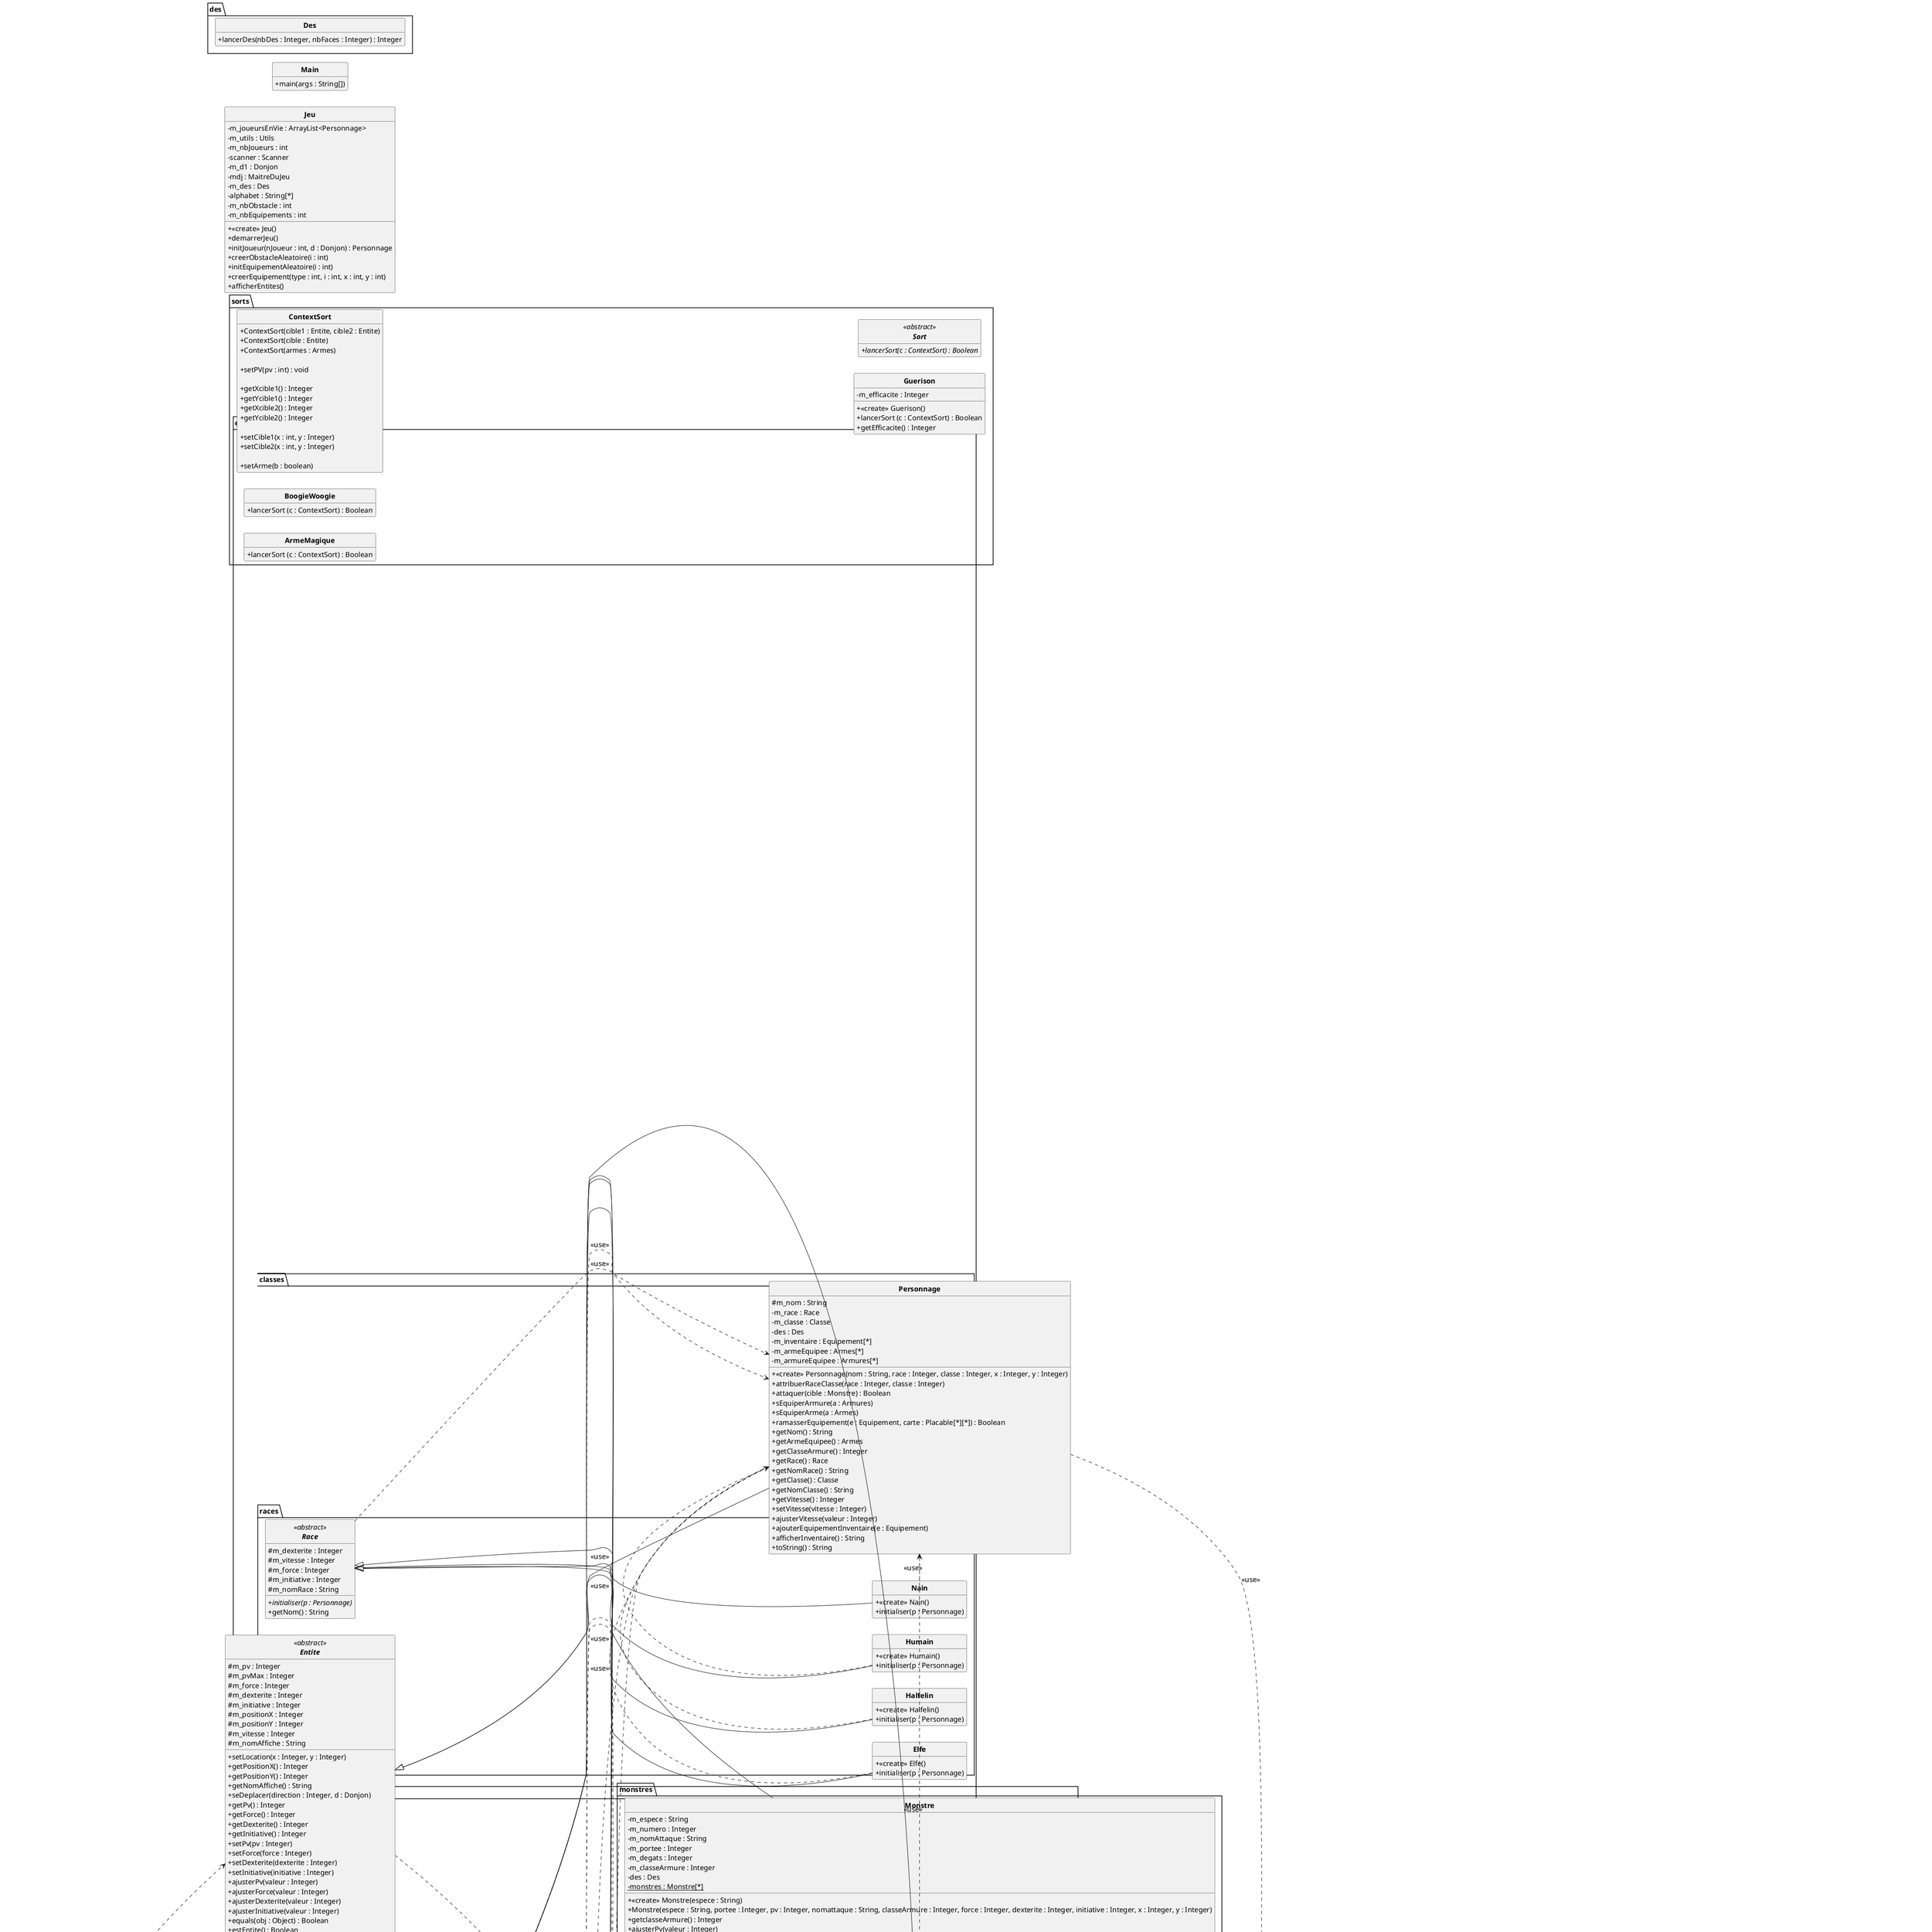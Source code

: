 @startuml
skinparam classAttributeIconSize 0
skinparam classFontStyle Bold
skinparam defaultFontSize 15
skinparam style strictuml
hide empty members
left to right direction

package des {
    class Des {
        + lancerDes(nbDes : Integer, nbFaces : Integer) : Integer
    }
}

package donjons {
    class Donjon {
        - m_alphabet : String[*]
        - m_carte : Placable[*][*]
        - m_hauteur : Integer
        - m_largeur : Integer
        - m_casevide : CaseVide
        - m_listeMonstre : Monstre[*]
        
        + <<create>> Donjon()
        + Donjon(hauteur : Integer, largeur : Integer)
        + afficherDonjon()
        + positionnerEmplacementVide(x : Integer, y : Integer)
        + decalerADroite(l : Placable[*])
        + decalerAGauche(l : Placable[*])
        + positionnerElementCarte(p : Placable) : Boolean
        + getCarte() : Placable[*][*]
        + getHauteur() : Integer
        + getLargeur() : Integer
        + getLettreMax() : String
        + separer()
        + getListeMonstre() : Monstre[*]
    }
}

package maitredujeu {
    class MaitreDuJeu {
        + <<create>> MaitreDuJeu()
        + creerDonjon(d : Donjon, longueur : Integer, largeur : Integer)
        + positionnerObstacle(d : Donjon, o : Obstacle) : Boolean
        + positionnerEntite(d : Donjon, e : Entite) : Boolean
        + positionnerEquipement(d : Donjon, e : Equipement) : Boolean
    }
}

package exception{
    class ArmureException <<exception>>
    {
        +<<create>> ArmureException()
    }
    
    class CaseTropLointaineException <<exception>>
    {
        +<<create>> CaseTropLointaineException()
    }
    
    class PorteeException <<exception>>
    {
        +<<create>> PorteeException()
    }
}


package sorts{
    class ArmeMagique
    {
        +lancerSort (c : ContextSort) : Boolean
    }
    class BoogieWoogie
    {
        +lancerSort (c : ContextSort) : Boolean
    }
    class ContextSort
    {
        + ContextSort(cible1 : Entite, cible2 : Entite)
        + ContextSort(cible : Entite)
        + ContextSort(armes : Armes)
        
        + setPV(pv : int) : void
        
        + getXcible1() : Integer
        + getYcible1() : Integer
        + getXcible2() : Integer
        + getYcible2() : Integer
        
        + setCible1(x : int, y : Integer)
        + setCible2(x : int, y : Integer)
        
        + setArme(b : boolean)
        
    }
    class Guerison
    {
        -m_efficacite : Integer
        
        +<<create>> Guerison()
        +lancerSort (c : ContextSort) : Boolean
        +getEfficacite() : Integer
    }
    abstract class Sort <<abstract>>
    {
        +{abstract} lancerSort(c : ContextSort) : Boolean
    }
}

package placable
{
    interface Placable <<interface>>
    {
        + {abstract}setLocation(x : Integer, y : Integer)
        + {abstract}getPositionX() : Integer
        + {abstract}getPositionY() : Integer
        + {abstract}getNomAffiche() : String
        + estObstacle() : Boolean
        + estEntite() : Boolean
        + estEquipement() : Boolean
        + estCaseVide() : Boolean
    }
    
    class CaseVide implements placable.Placable
    {
        - m_positionX : Integer
        - m_positionY : Integer
        - m_nomAffiche : String
        - des : Des
        
        + <<create>> CaseVide(x : Integer, y : Integer)
        + setLocation(x : Integer, y : Integer)
        + getNomAffiche() : String
        + getPositionX() : Integer
        + getPositionY() : Integer
        + estCaseVide() : Boolean
    }
    
    package entites
    {
        
        abstract class Entite <<abstract>> implements placable.Placable
        {
            # m_pv : Integer
            # m_pvMax : Integer
            # m_force : Integer
            # m_dexterite : Integer
            # m_initiative : Integer
            # m_positionX : Integer
            # m_positionY : Integer
            # m_vitesse : Integer
            # m_nomAffiche : String
            
            + setLocation(x : Integer, y : Integer)
            + getPositionX() : Integer
            + getPositionY() : Integer
            + getNomAffiche() : String
            + seDeplacer(direction : Integer, d : Donjon)
            + getPv() : Integer
            + getForce() : Integer
            + getDexterite() : Integer
            + getInitiative() : Integer
            + setPv(pv : Integer)
            + setForce(force : Integer)
            + setDexterite(dexterite : Integer)
            + setInitiative(initiative : Integer)
            + ajusterPv(valeur : Integer)
            + ajusterForce(valeur : Integer)
            + ajusterDexterite(valeur : Integer)
            + ajusterInitiative(valeur : Integer)
            + equals(obj : Object) : Boolean
            + estEntite() : Boolean
            + {static} contientObstacle(liste : Placable[*]) : Boolean
            + {static} contientEquipement(liste : Placable[*]) : Boolean
        }
        
        package monstres
        {
            
            class Monstre extends placable.entites.Entite
            {
                - m_espece : String
                - m_numero : Integer
                - m_nomAttaque : String
                - m_portee : Integer
                - m_degats : Integer
                - m_classeArmure : Integer
                - des : Des
                - {static} monstres : Monstre[*]
                
                + <<create>> Monstre(espece : String)
                + Monstre(espece : String, portee : Integer, pv : Integer, nomattaque : String, classeArmure : Integer, force : Integer, dexterite : Integer, initiative : Integer, x : Integer, y : Integer)
                + getclasseArmure() : Integer
                + ajusterPv(valeur : Integer)
                + attaquer(cible : Personnage, carte : String[*][*]) : Boolean
                + getEspece() : String
            }
            
        }
        
        package personnages
        {
            class Personnage extends placable.entites.Entite
            {
                # m_nom : String
                - m_race : Race
                - m_classe : Classe
                - des : Des
                - m_inventaire : Equipement[*]
                - m_armeEquipee : Armes[*]
                - m_armureEquipee : Armures[*]
                
                + <<create>> Personnage(nom : String, race : Integer, classe : Integer, x : Integer, y : Integer)
                + attribuerRaceClasse(race : Integer, classe : Integer)
                + attaquer(cible : Monstre) : Boolean
                + sEquiperArmure(a : Armures)
                + sEquiperArme(a : Armes)
                + ramasserEquipement(e : Equipement, carte : Placable[*][*]) : Boolean
                + getNom() : String
                + getArmeEquipee() : Armes
                + getClasseArmure() : Integer
                + getRace() : Race
                + getNomRace() : String
                + getClasse() : Classe
                + getNomClasse() : String
                + getVitesse() : Integer
                + setVitesse(vitesse : Integer)
                + ajusterVitesse(valeur : Integer)
                + ajouterEquipementInventaire(e : Equipement)
                + afficherInventaire() : String
                + toString() : String
            }

            package enums
            {
                enum TypeClasse <<enumerate>>
                {
                    CLERC
                    GUERRIER
                    MAGICIEN
                    ROUBLARD
                }
                enum TypeRace <<enumerate>>
                {
                    HALFELIN
                    ELFE
                    HUMAIN
                    NAIN
                }
            }
            
            package classes
            {
                
                abstract class Classe <<abstract>>
                {
                    # m_nomClasse : String
                    # m_pv : Integer
                    
                    + {abstract} initialiser(p : Personnage)
                    + getNom() : String
                }
                
                class Clerc extends placable.entites.personnages.classes.Classe
                {
                    + <<create>> Clerc()
                    + initialiser(p : Personnage)
                }
                
                class Guerrier extends placable.entites.personnages.classes.Classe
                {
                    + <<create>> Guerrier()
                    + initialiser(p : Personnage)
                }
                
                class Magicien extends placable.entites.personnages.classes.Classe
                {
                    + <<create>> Magicien()
                    + initialiser(p : Personnage)
                }
                
                class Roublard extends placable.entites.personnages.classes.Classe
                {
                    + <<create>> Roublard()
                    + initialiser(p : Personnage)
                }
            }
            
            package races
            {
                
                abstract class Race <<abstract>>
                {
                    # m_dexterite : Integer
                    # m_vitesse : Integer
                    # m_force : Integer
                    # m_initiative : Integer
                    # m_nomRace : String
                    
                    + {abstract} initialiser(p : Personnage)
                    + getNom() : String
                }
                
                class Nain extends placable.entites.personnages.races.Race
                {
                    + <<create>> Nain()
                    + initialiser(p : Personnage)
                }
                
                class Humain extends placable.entites.personnages.races.Race
                {
                    + <<create>> Humain()
                    + initialiser(p : Personnage)
                }
                
                class Elfe extends placable.entites.personnages.races.Race
                {
                    + <<create>> Elfe()
                    + initialiser(p : Personnage)
                }
                
                class Halfelin extends placable.entites.personnages.races.Race
                {
                    + <<create>> Halfelin()
                    + initialiser(p : Personnage)
                }
            }
        }
    }
    package equipements
    {
        abstract class Equipement <<abstract>> implements placable.Placable
        {
            # m_nom : String
            # m_positionX : Integer
            # m_positionY : Integer
            # m_nomAffiche : String
            
            + <<create>> Equipement()
            + setLocation(x : Integer, y : Integer)
            + getNomEquipement() : String
            + getNomAffiche() : String
            + getPositionX() : Integer
            + getPositionY() : Integer
            + estEquipement() : Boolean
        }
        
        package armes
        {
            abstract class Armes <<abstract>> extends placable.equipements.Equipement
            {
                # m_degats : Integer
                # m_portee : Integer
                # des : Des
                # m_changeStat : Boolean
                
                + <<create>> Armes(portee : Integer)
                + <<create>> Armes(portee : Integer, x : Integer, y : Integer)
                + getPortee() : Integer
                + {abstract} determinerDegat()
                + getDegats() : Integer
                + getChangeStat() : Boolean
            }
            
            abstract class CAC <<abstract>> extends placable.equipements.armes.Armes
            {
                + <<create>> CAC()
                + <<create>> CAC(x : Integer, y : Integer)
            }
            
            abstract class Distance <<abstract>> extends placable.equipements.armes.Armes
            {
                + <<create>> Distance(portee : Integer)
                + <<create>> Distance(portee : Integer, x : Integer, y : Integer)
            }
            
            abstract class Guerre <<abstract>> extends placable.equipements.armes.CAC
            {
                + <<create>> Guerre()
                + <<create>> Guerre(x : Integer, y : Integer)
                + determinerDegat()
            }
            
            abstract class Courantes <<abstract>> extends placable.equipements.armes.CAC
            {
                + <<create>> Courantes()
                + <<create>> Courantes(x : Integer, y : Integer)
                + determinerDegat()
            }
            
            class Arbalete extends placable.equipements.armes.Distance
            {
                + <<create>> Arbalete()
                + <<create>> Arbalete(x : Integer, y : Integer)
                + determinerDegat()
            }
            
            class Arc extends placable.equipements.armes.Distance
            {
                + <<create>> Arc()
                + <<create>> Arc(x : Integer, y : Integer)
                + determinerDegat()
            }
            
            class Baton extends placable.equipements.armes.Courantes
            {
                + <<create>> Baton()
                + <<create>> Baton(x : Integer, y : Integer)
            }
            
            class EpeeLongue extends placable.equipements.armes.Guerre
            {
                + <<create>> EpeeLongue()
                + <<create>> EpeeLongue(x : Integer, y : Integer)
            }
            
            class EpeeDeuxMain extends placable.equipements.armes.Guerre
            {
                + <<create>> EpeeDeuxMain()
                + <<create>> EpeeDeuxMain(x : Integer, y : Integer)
                + determinerDegat()
            }
            
            class Fronde extends placable.equipements.armes.Distance
            {
                + <<create>> Fronde()
                + <<create>> Fronde(x : Integer, y : Integer)
                + determinerDegat()
            }
            
            class Masse extends placable.equipements.armes.Courantes
            {
                + <<create>> Masse()
                + <<create>> Masse(x : Integer, y : Integer)
            }
            
            class Rapiere extends placable.equipements.armes.Guerre
            {
                + <<create>> Rapiere()
                + <<create>> Rapiere(x : Integer, y : Integer)
            }
        }
        
        package armures
        {
            abstract class Armures <<abstract>> extends placable.equipements.Equipement
            {
                # m_classe : Integer
                # m_changeStat : Boolean
                # des : Des
                
                + <<create>> Armures(classe : Integer)
                + <<create>> Armures(classe : Integer, x : Integer, y : Integer)
                + getClasseArmure() : Integer
                + getChangeStat() : Boolean
            }
            
            abstract class Lourdes <<abstract>> extends placable.equipements.armures.Armures
            {
                + <<create>> Lourdes(classe : Integer)
                + <<create>> Lourdes(classe : Integer, x : Integer, y : Integer)
            }
            
            abstract class Legeres <<abstract>> extends placable.equipements.armures.Armures
            {
                + <<create>> Legeres(classe : Integer)
                + <<create>> Legeres(classe : Integer, x : Integer, y : Integer)
            }
            
            class CotteDeMailles extends placable.equipements.armures.Lourdes
            {
                + <<create>> CotteDeMailles()
                + <<create>> CotteDeMailles(x : Integer, y : Integer)
            }
            
            class DemiPlatte extends placable.equipements.armures.Legeres
            {
                + <<create>> DemiPlatte()
                + <<create>> DemiPlatte(x : Integer, y : Integer)
            }
            
            class Ecailles extends placable.equipements.armures.Legeres
            {
                + <<create>> Ecailles()
                + <<create>> Ecailles(x : Integer, y : Integer)
            }
            
            class Harnois extends placable.equipements.armures.Lourdes
            {
                + <<create>> Harnois()
                + <<create>> Harnois(x : Integer, y : Integer)
            }
        }
    }
    
    package obstacle
    {
        class Obstacle implements placable.Placable
        {
            - m_positionX : Integer
            - m_positionY : Integer
            - m_nomAffiche : String
            - des : Des
            
            + <<create>> Obstacle(x : Integer, y : Integer)
            + setLocation(x : Integer, y : Integer)
            + getNomAffiche() : String
            + getPositionX() : Integer
            + getPositionY() : Integer
            + estObstacle() : Boolean
        }
    }
}



package affichage {
    class Creation {
        + creerMonstreAleatoire(d : Donjon) : Monstre
        + creerEquipementAleatoire(d : Donjon) : Equipement
        + creerObstacleAleatoire(d : Donjon) : Obstacle
        + creerPersonnageAleatoire(nom : String, race : Integer, classe : Integer, d : Donjon) : Personnage
    }
    class InteractionUtilisateur
    {
        - m_alphabet : char[]
        + <<create>> InteractionUtilisateur()
        + afficherDonjon(d : Donjon)
        + separerParLigne(d : Donjon)
        + demanderChoix(scanner : Scanner, message : String, min : Integer, max : Integer) : Integer
        + demanderChoixOuParDefaut(message : String, min : Integer, max : Integer, valeurParDefaut : Integer, scanner : Scanner) : Integer
        + demanderPositionCarte(message : String, minLettre : char, maxLettre : char, minNumero : Integer, maxNumero : Integer, scanner : Scanner) : Integer[]
        + demanderPositionObligatoire(message : String, minLettre : char, maxLettre : char, minNumero : Integer, maxNumero : Integer, scanner : Scanner) : Integer[]
        - position(minLettre : char, maxLettre : char, minNumero : Integer, maxNumero : Integer, position : Integer[], alphabet : String, input : String) : Boolean
    }
}


class Jeu {
    - m_joueursEnVie : ArrayList<Personnage>
    - m_utils : Utils
    - m_nbJoueurs : int
    - scanner : Scanner
    - m_d1 : Donjon
    - mdj : MaitreDuJeu
    - m_des : Des
    - alphabet : String[*]
    - m_nbObstacle : int
    - m_nbEquipements : int
    
    + <<create>> Jeu()
    + demarrerJeu()
    + initJoueur(nJoueur : int, d : Donjon) : Personnage
    + creerObstacleAleatoire(i : int)
    + initEquipementAleatoire(i : int)
    + creerEquipement(type : int, i : int, x : int, y : int)
    + afficherEntites()
}
class Main {
    + main(args : String[])
}

' Relations
' Associations simples

Creation .> Donjon : <<use>>
Creation .> TypeRace : <<use>>
Creation .> TypeClasse : <<use>>

InteractionUtilisateur .> Donjon : <<use>>

Donjon .> Placable : <<use>>

MaitreDuJeu .> Donjon : <<use>>
MaitreDuJeu .> Obstacle : <<use>>
MaitreDuJeu .> Entite : <<use>>
MaitreDuJeu .> Equipement : <<use>>

Monstre .> Donjon : <<use>>

Classe .> Personnage : <<use>>
    Clerc .> Personnage : <<use>>
    Roublard .> Personnage : <<use>>
    Magicien .> Personnage : <<use>>
    Guerrier .> Personnage : <<use>>

Race .> Personnage : <<use>>
    Elfe .> Personnage : <<use>>
    Halfelin .> Personnage : <<use>>
    Humain .> Personnage : <<use>>
    Nain .> Personnage : <<use>>

'Personnage .> TypeClasse : <<use>> ça casse tout
'Personnage .> TypeRace : <<use>>
Personnage .> Donjon : <<use>>
Personnage .> Armes : <<use>>
Personnage .> Equipement : <<use>>

Entite .> Donjon : <<use>>
Entite .> Placable : <<use>>
@enduml